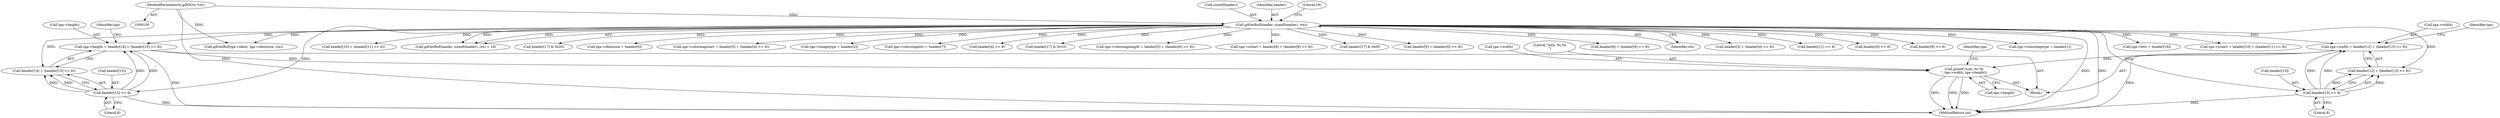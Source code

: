 digraph "0_libgd_10ef1dca63d62433fda13309b4a228782db823f7_0@pointer" {
"1000283" [label="(Call,printf(\"wxh: %i %i\n\", tga->width, tga->height))"];
"1000199" [label="(Call,tga->width = header[12] + (header[13] << 8))"];
"1000107" [label="(Call,gdGetBuf(header, sizeof(header), ctx))"];
"1000101" [label="(MethodParameterIn,gdIOCtx *ctx)"];
"1000207" [label="(Call,header[13] << 8)"];
"1000212" [label="(Call,tga->height = header[14] + (header[15] << 8))"];
"1000220" [label="(Call,header[15] << 8)"];
"1000285" [label="(Call,tga->width)"];
"1000108" [label="(Identifier,header)"];
"1000284" [label="(Literal,\"wxh: %i %i\n\")"];
"1000200" [label="(Call,tga->width)"];
"1000208" [label="(Call,header[13])"];
"1000224" [label="(Literal,8)"];
"1000112" [label="(Literal,18)"];
"1000181" [label="(Call,header[9] << 8)"];
"1000126" [label="(Call,tga->colormaptype = header[1])"];
"1000107" [label="(Call,gdGetBuf(header, sizeof(header), ctx))"];
"1000225" [label="(Call,tga->bits = header[16])"];
"1000213" [label="(Call,tga->height)"];
"1000227" [label="(Identifier,tga)"];
"1000207" [label="(Call,header[13] << 8)"];
"1000186" [label="(Call,tga->ystart = header[10] + (header[11] << 8))"];
"1000288" [label="(Call,tga->height)"];
"1000190" [label="(Call,header[10] + (header[11] << 8))"];
"1000283" [label="(Call,printf(\"wxh: %i %i\n\", tga->width, tga->height))"];
"1000106" [label="(Call,gdGetBuf(header, sizeof(header), ctx) < 18)"];
"1000258" [label="(Call,header[17] & 0x20)"];
"1000216" [label="(Call,header[14] + (header[15] << 8))"];
"1000119" [label="(Call,tga->identsize = header[0])"];
"1000140" [label="(Call,tga->colormapstart = header[3] + (header[4] << 8))"];
"1000199" [label="(Call,tga->width = header[12] + (header[13] << 8))"];
"1000214" [label="(Identifier,tga)"];
"1000346" [label="(Call,gdGetBuf(tga->ident, tga->identsize, ctx))"];
"1000133" [label="(Call,tga->imagetype = header[2])"];
"1000166" [label="(Call,tga->colormapbits = header[7])"];
"1000101" [label="(MethodParameterIn,gdIOCtx *ctx)"];
"1000203" [label="(Call,header[12] + (header[13] << 8))"];
"1000221" [label="(Call,header[15])"];
"1000293" [label="(Identifier,tga)"];
"1000109" [label="(Call,sizeof(header))"];
"1000148" [label="(Call,header[4] << 8)"];
"1000211" [label="(Literal,8)"];
"1000220" [label="(Call,header[15] << 8)"];
"1000246" [label="(Call,header[17] & 0x10)"];
"1000212" [label="(Call,tga->height = header[14] + (header[15] << 8))"];
"1000153" [label="(Call,tga->colormaplength = header[5] + (header[6] << 8))"];
"1000173" [label="(Call,tga->xstart = header[8] + (header[9] << 8))"];
"1000356" [label="(MethodReturn,int)"];
"1000236" [label="(Call,header[17] & 0x0f)"];
"1000103" [label="(Block,)"];
"1000157" [label="(Call,header[5] + (header[6] << 8))"];
"1000177" [label="(Call,header[8] + (header[9] << 8))"];
"1000111" [label="(Identifier,ctx)"];
"1000144" [label="(Call,header[3] + (header[4] << 8))"];
"1000194" [label="(Call,header[11] << 8)"];
"1000161" [label="(Call,header[6] << 8)"];
"1000283" -> "1000103"  [label="AST: "];
"1000283" -> "1000288"  [label="CFG: "];
"1000284" -> "1000283"  [label="AST: "];
"1000285" -> "1000283"  [label="AST: "];
"1000288" -> "1000283"  [label="AST: "];
"1000293" -> "1000283"  [label="CFG: "];
"1000283" -> "1000356"  [label="DDG: "];
"1000283" -> "1000356"  [label="DDG: "];
"1000283" -> "1000356"  [label="DDG: "];
"1000199" -> "1000283"  [label="DDG: "];
"1000212" -> "1000283"  [label="DDG: "];
"1000199" -> "1000103"  [label="AST: "];
"1000199" -> "1000203"  [label="CFG: "];
"1000200" -> "1000199"  [label="AST: "];
"1000203" -> "1000199"  [label="AST: "];
"1000214" -> "1000199"  [label="CFG: "];
"1000199" -> "1000356"  [label="DDG: "];
"1000107" -> "1000199"  [label="DDG: "];
"1000207" -> "1000199"  [label="DDG: "];
"1000207" -> "1000199"  [label="DDG: "];
"1000107" -> "1000106"  [label="AST: "];
"1000107" -> "1000111"  [label="CFG: "];
"1000108" -> "1000107"  [label="AST: "];
"1000109" -> "1000107"  [label="AST: "];
"1000111" -> "1000107"  [label="AST: "];
"1000112" -> "1000107"  [label="CFG: "];
"1000107" -> "1000356"  [label="DDG: "];
"1000107" -> "1000356"  [label="DDG: "];
"1000107" -> "1000106"  [label="DDG: "];
"1000107" -> "1000106"  [label="DDG: "];
"1000101" -> "1000107"  [label="DDG: "];
"1000107" -> "1000119"  [label="DDG: "];
"1000107" -> "1000126"  [label="DDG: "];
"1000107" -> "1000133"  [label="DDG: "];
"1000107" -> "1000140"  [label="DDG: "];
"1000107" -> "1000144"  [label="DDG: "];
"1000107" -> "1000148"  [label="DDG: "];
"1000107" -> "1000153"  [label="DDG: "];
"1000107" -> "1000157"  [label="DDG: "];
"1000107" -> "1000161"  [label="DDG: "];
"1000107" -> "1000166"  [label="DDG: "];
"1000107" -> "1000173"  [label="DDG: "];
"1000107" -> "1000177"  [label="DDG: "];
"1000107" -> "1000181"  [label="DDG: "];
"1000107" -> "1000186"  [label="DDG: "];
"1000107" -> "1000190"  [label="DDG: "];
"1000107" -> "1000194"  [label="DDG: "];
"1000107" -> "1000203"  [label="DDG: "];
"1000107" -> "1000207"  [label="DDG: "];
"1000107" -> "1000212"  [label="DDG: "];
"1000107" -> "1000216"  [label="DDG: "];
"1000107" -> "1000220"  [label="DDG: "];
"1000107" -> "1000225"  [label="DDG: "];
"1000107" -> "1000236"  [label="DDG: "];
"1000107" -> "1000246"  [label="DDG: "];
"1000107" -> "1000258"  [label="DDG: "];
"1000107" -> "1000346"  [label="DDG: "];
"1000101" -> "1000100"  [label="AST: "];
"1000101" -> "1000356"  [label="DDG: "];
"1000101" -> "1000346"  [label="DDG: "];
"1000207" -> "1000203"  [label="AST: "];
"1000207" -> "1000211"  [label="CFG: "];
"1000208" -> "1000207"  [label="AST: "];
"1000211" -> "1000207"  [label="AST: "];
"1000203" -> "1000207"  [label="CFG: "];
"1000207" -> "1000356"  [label="DDG: "];
"1000207" -> "1000203"  [label="DDG: "];
"1000207" -> "1000203"  [label="DDG: "];
"1000212" -> "1000103"  [label="AST: "];
"1000212" -> "1000216"  [label="CFG: "];
"1000213" -> "1000212"  [label="AST: "];
"1000216" -> "1000212"  [label="AST: "];
"1000227" -> "1000212"  [label="CFG: "];
"1000212" -> "1000356"  [label="DDG: "];
"1000220" -> "1000212"  [label="DDG: "];
"1000220" -> "1000212"  [label="DDG: "];
"1000220" -> "1000216"  [label="AST: "];
"1000220" -> "1000224"  [label="CFG: "];
"1000221" -> "1000220"  [label="AST: "];
"1000224" -> "1000220"  [label="AST: "];
"1000216" -> "1000220"  [label="CFG: "];
"1000220" -> "1000356"  [label="DDG: "];
"1000220" -> "1000216"  [label="DDG: "];
"1000220" -> "1000216"  [label="DDG: "];
}
